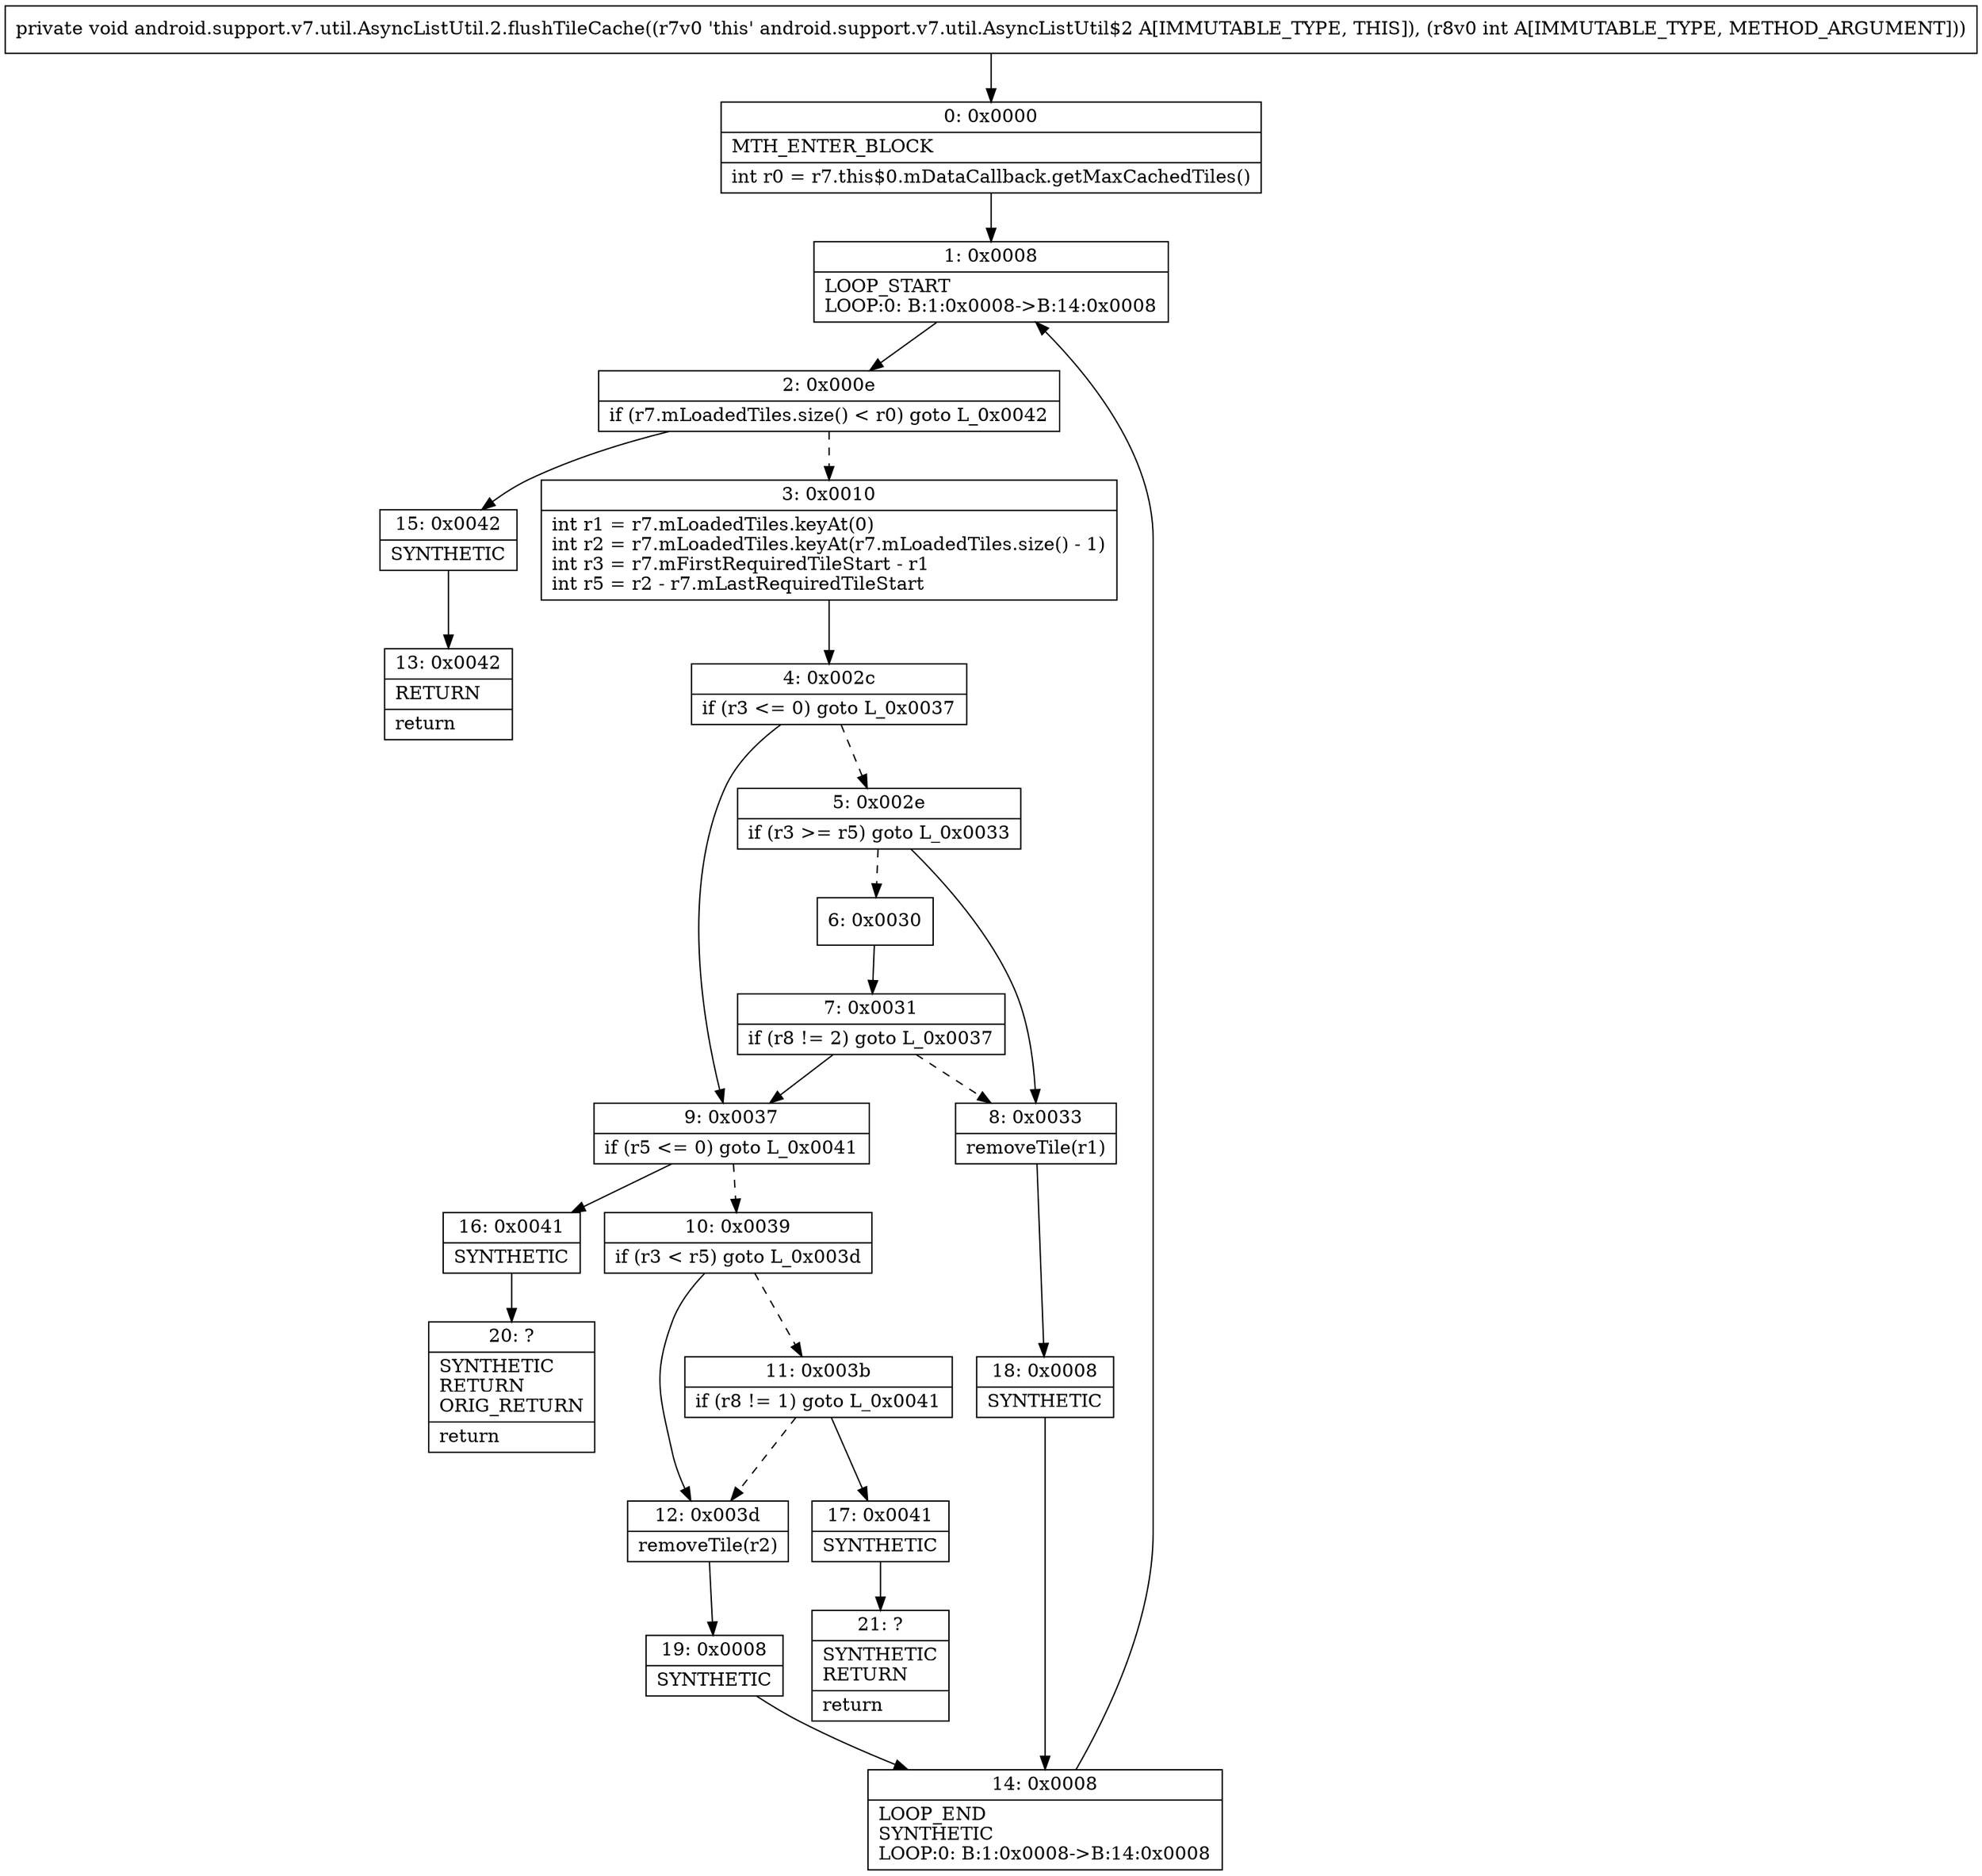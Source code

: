 digraph "CFG forandroid.support.v7.util.AsyncListUtil.2.flushTileCache(I)V" {
Node_0 [shape=record,label="{0\:\ 0x0000|MTH_ENTER_BLOCK\l|int r0 = r7.this$0.mDataCallback.getMaxCachedTiles()\l}"];
Node_1 [shape=record,label="{1\:\ 0x0008|LOOP_START\lLOOP:0: B:1:0x0008\-\>B:14:0x0008\l}"];
Node_2 [shape=record,label="{2\:\ 0x000e|if (r7.mLoadedTiles.size() \< r0) goto L_0x0042\l}"];
Node_3 [shape=record,label="{3\:\ 0x0010|int r1 = r7.mLoadedTiles.keyAt(0)\lint r2 = r7.mLoadedTiles.keyAt(r7.mLoadedTiles.size() \- 1)\lint r3 = r7.mFirstRequiredTileStart \- r1\lint r5 = r2 \- r7.mLastRequiredTileStart\l}"];
Node_4 [shape=record,label="{4\:\ 0x002c|if (r3 \<= 0) goto L_0x0037\l}"];
Node_5 [shape=record,label="{5\:\ 0x002e|if (r3 \>= r5) goto L_0x0033\l}"];
Node_6 [shape=record,label="{6\:\ 0x0030}"];
Node_7 [shape=record,label="{7\:\ 0x0031|if (r8 != 2) goto L_0x0037\l}"];
Node_8 [shape=record,label="{8\:\ 0x0033|removeTile(r1)\l}"];
Node_9 [shape=record,label="{9\:\ 0x0037|if (r5 \<= 0) goto L_0x0041\l}"];
Node_10 [shape=record,label="{10\:\ 0x0039|if (r3 \< r5) goto L_0x003d\l}"];
Node_11 [shape=record,label="{11\:\ 0x003b|if (r8 != 1) goto L_0x0041\l}"];
Node_12 [shape=record,label="{12\:\ 0x003d|removeTile(r2)\l}"];
Node_13 [shape=record,label="{13\:\ 0x0042|RETURN\l|return\l}"];
Node_14 [shape=record,label="{14\:\ 0x0008|LOOP_END\lSYNTHETIC\lLOOP:0: B:1:0x0008\-\>B:14:0x0008\l}"];
Node_15 [shape=record,label="{15\:\ 0x0042|SYNTHETIC\l}"];
Node_16 [shape=record,label="{16\:\ 0x0041|SYNTHETIC\l}"];
Node_17 [shape=record,label="{17\:\ 0x0041|SYNTHETIC\l}"];
Node_18 [shape=record,label="{18\:\ 0x0008|SYNTHETIC\l}"];
Node_19 [shape=record,label="{19\:\ 0x0008|SYNTHETIC\l}"];
Node_20 [shape=record,label="{20\:\ ?|SYNTHETIC\lRETURN\lORIG_RETURN\l|return\l}"];
Node_21 [shape=record,label="{21\:\ ?|SYNTHETIC\lRETURN\l|return\l}"];
MethodNode[shape=record,label="{private void android.support.v7.util.AsyncListUtil.2.flushTileCache((r7v0 'this' android.support.v7.util.AsyncListUtil$2 A[IMMUTABLE_TYPE, THIS]), (r8v0 int A[IMMUTABLE_TYPE, METHOD_ARGUMENT])) }"];
MethodNode -> Node_0;
Node_0 -> Node_1;
Node_1 -> Node_2;
Node_2 -> Node_3[style=dashed];
Node_2 -> Node_15;
Node_3 -> Node_4;
Node_4 -> Node_5[style=dashed];
Node_4 -> Node_9;
Node_5 -> Node_6[style=dashed];
Node_5 -> Node_8;
Node_6 -> Node_7;
Node_7 -> Node_8[style=dashed];
Node_7 -> Node_9;
Node_8 -> Node_18;
Node_9 -> Node_10[style=dashed];
Node_9 -> Node_16;
Node_10 -> Node_11[style=dashed];
Node_10 -> Node_12;
Node_11 -> Node_12[style=dashed];
Node_11 -> Node_17;
Node_12 -> Node_19;
Node_14 -> Node_1;
Node_15 -> Node_13;
Node_16 -> Node_20;
Node_17 -> Node_21;
Node_18 -> Node_14;
Node_19 -> Node_14;
}

